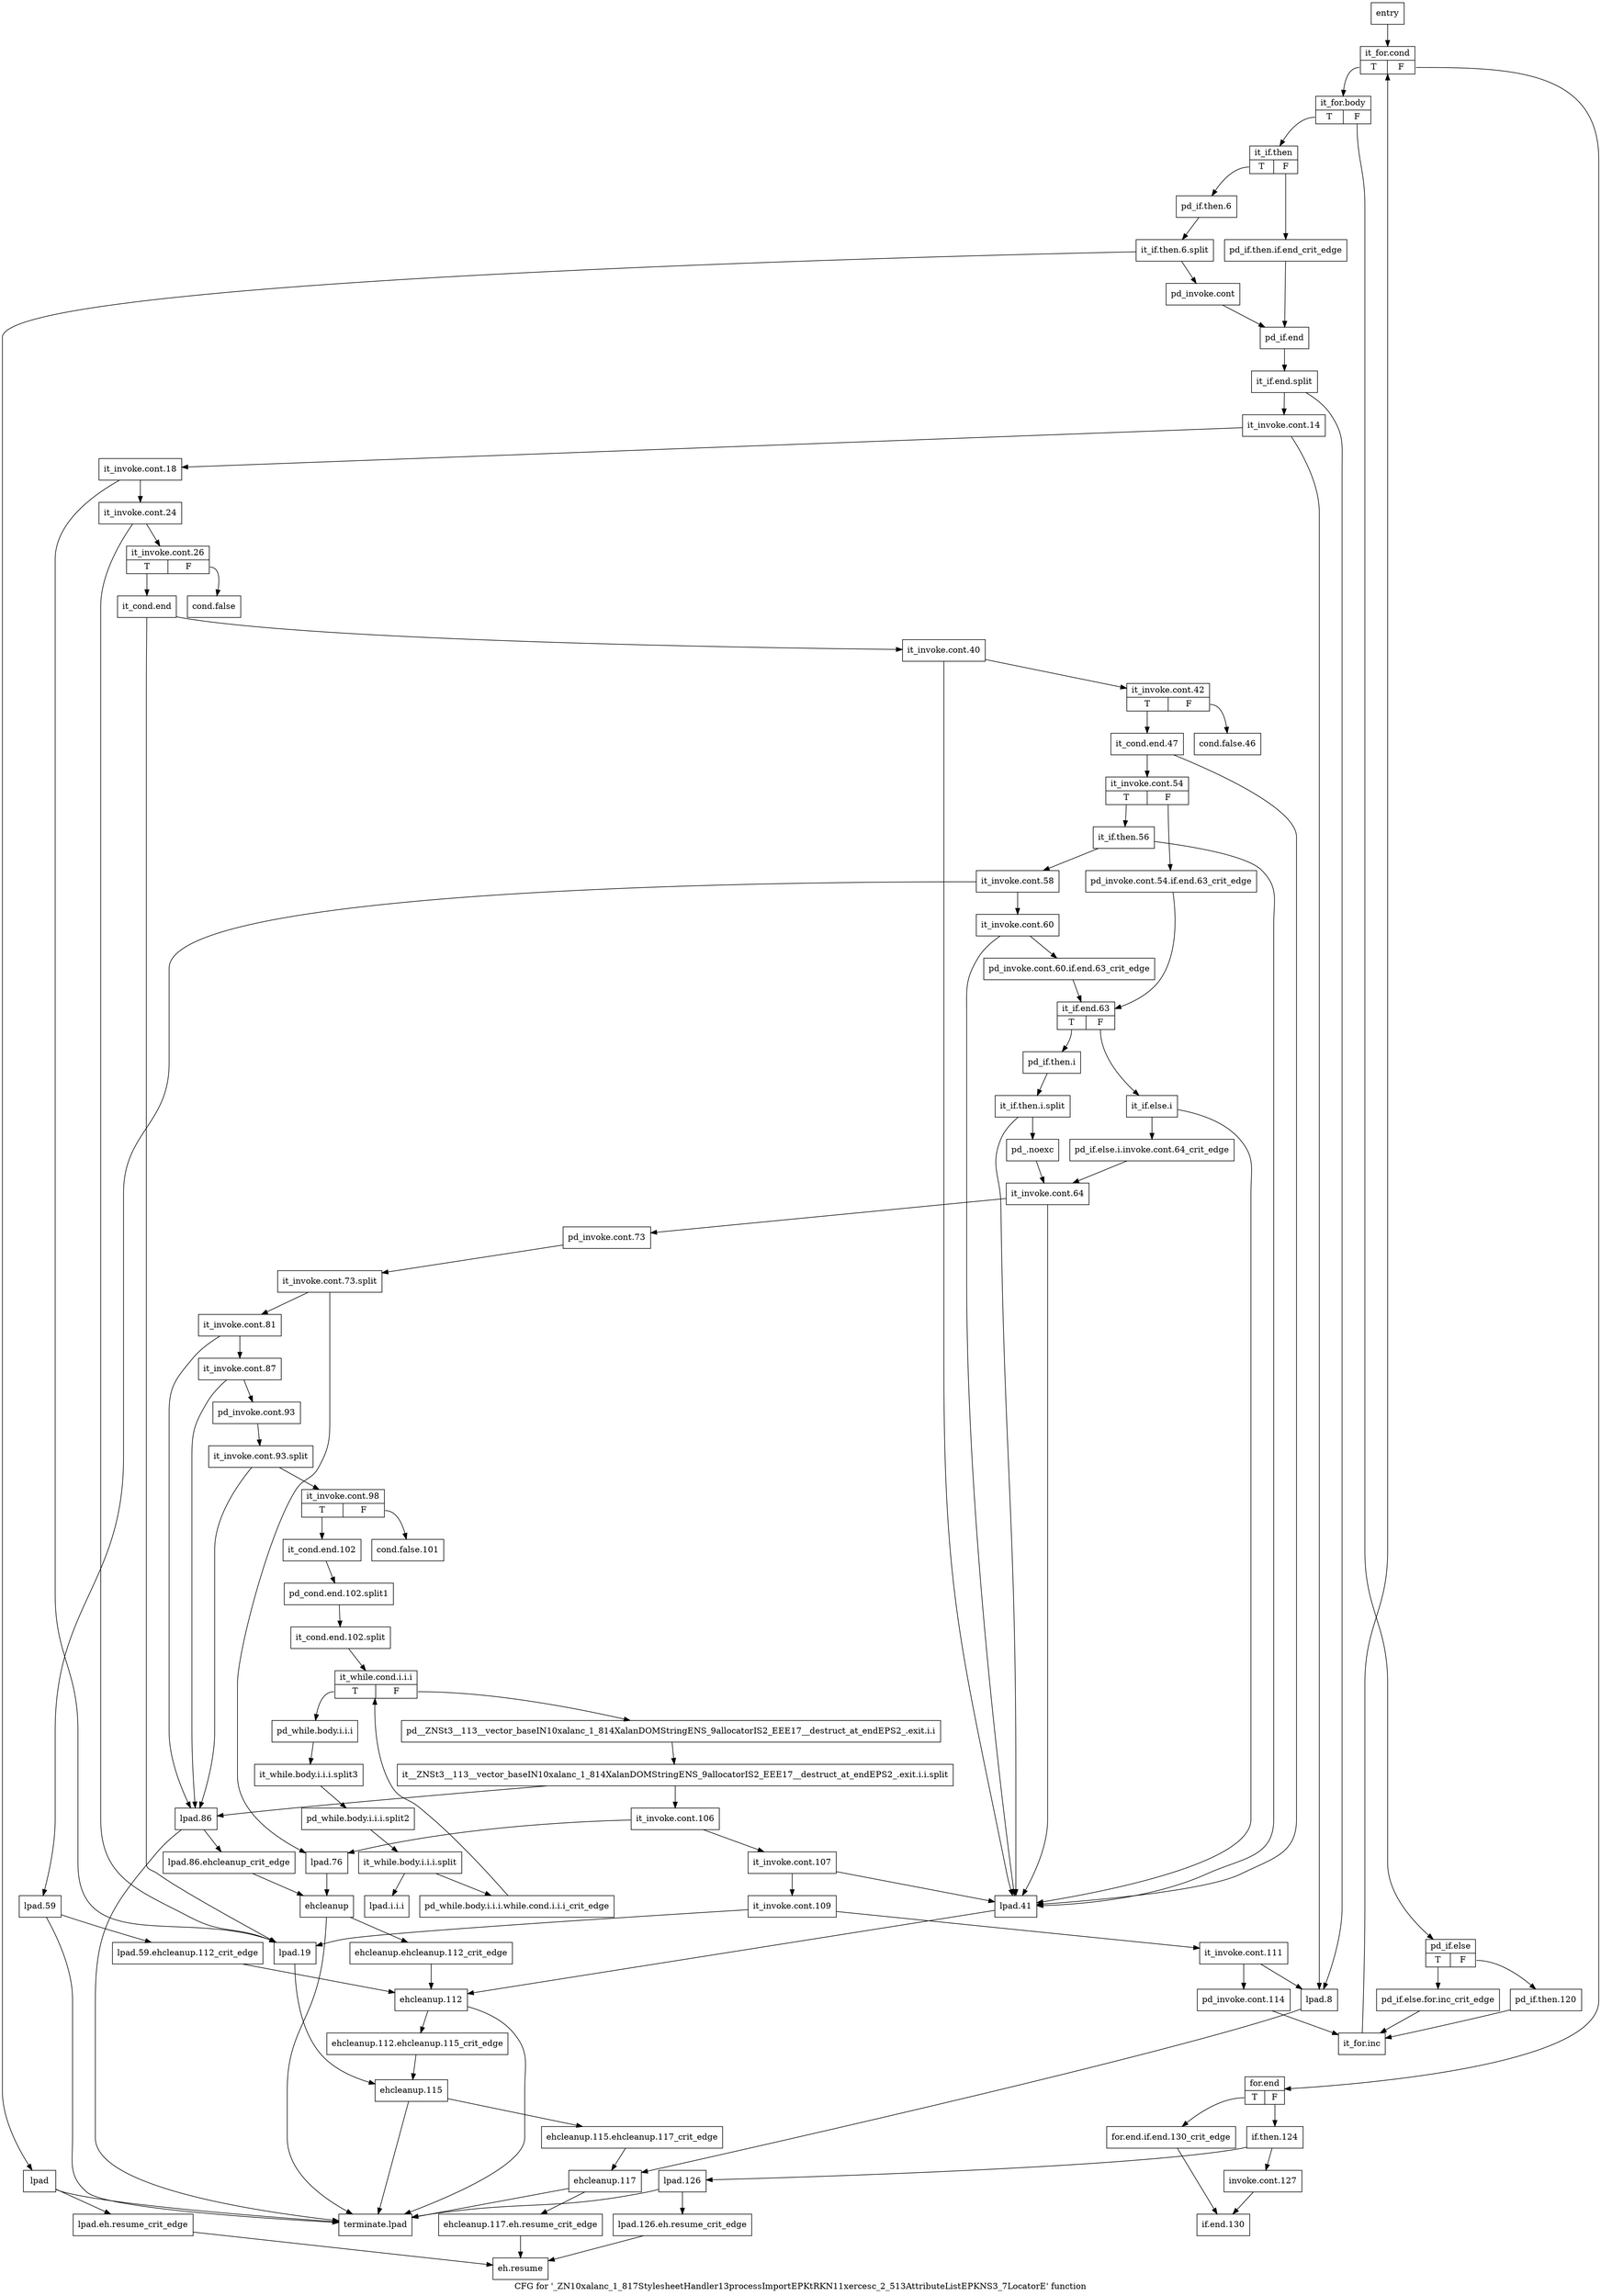 digraph "CFG for '_ZN10xalanc_1_817StylesheetHandler13processImportEPKtRKN11xercesc_2_513AttributeListEPKNS3_7LocatorE' function" {
	label="CFG for '_ZN10xalanc_1_817StylesheetHandler13processImportEPKtRKN11xercesc_2_513AttributeListEPKNS3_7LocatorE' function";

	Node0x8081a10 [shape=record,label="{entry}"];
	Node0x8081a10 -> Node0x8081a60;
	Node0x8081a60 [shape=record,label="{it_for.cond|{<s0>T|<s1>F}}"];
	Node0x8081a60:s0 -> Node0x8081ab0;
	Node0x8081a60:s1 -> Node0x80841f0;
	Node0x8081ab0 [shape=record,label="{it_for.body|{<s0>T|<s1>F}}"];
	Node0x8081ab0:s0 -> Node0x8081b00;
	Node0x8081ab0:s1 -> Node0x80840b0;
	Node0x8081b00 [shape=record,label="{it_if.then|{<s0>T|<s1>F}}"];
	Node0x8081b00:s0 -> Node0x8076960;
	Node0x8081b00:s1 -> Node0x8081b50;
	Node0x8081b50 [shape=record,label="{pd_if.then.if.end_crit_edge}"];
	Node0x8081b50 -> Node0x8082f30;
	Node0x8076960 [shape=record,label="{pd_if.then.6}"];
	Node0x8076960 -> Node0xc4ad610;
	Node0xc4ad610 [shape=record,label="{it_if.then.6.split}"];
	Node0xc4ad610 -> Node0x80769b0;
	Node0xc4ad610 -> Node0x8082e90;
	Node0x80769b0 [shape=record,label="{pd_invoke.cont}"];
	Node0x80769b0 -> Node0x8082f30;
	Node0x8082e90 [shape=record,label="{lpad}"];
	Node0x8082e90 -> Node0x8082ee0;
	Node0x8082e90 -> Node0x8084470;
	Node0x8082ee0 [shape=record,label="{lpad.eh.resume_crit_edge}"];
	Node0x8082ee0 -> Node0x8084420;
	Node0x8082f30 [shape=record,label="{pd_if.end}"];
	Node0x8082f30 -> Node0xc4ad480;
	Node0xc4ad480 [shape=record,label="{it_if.end.split}"];
	Node0xc4ad480 -> Node0x8082f80;
	Node0xc4ad480 -> Node0x8083110;
	Node0x8082f80 [shape=record,label="{it_invoke.cont.14}"];
	Node0x8082f80 -> Node0x8082fd0;
	Node0x8082f80 -> Node0x8083110;
	Node0x8082fd0 [shape=record,label="{it_invoke.cont.18}"];
	Node0x8082fd0 -> Node0x8083020;
	Node0x8082fd0 -> Node0x8083160;
	Node0x8083020 [shape=record,label="{it_invoke.cont.24}"];
	Node0x8083020 -> Node0x8083070;
	Node0x8083020 -> Node0x8083160;
	Node0x8083070 [shape=record,label="{it_invoke.cont.26|{<s0>T|<s1>F}}"];
	Node0x8083070:s0 -> Node0x80831b0;
	Node0x8083070:s1 -> Node0x80830c0;
	Node0x80830c0 [shape=record,label="{cond.false}"];
	Node0x8083110 [shape=record,label="{lpad.8}"];
	Node0x8083110 -> Node0x8084010;
	Node0x8083160 [shape=record,label="{lpad.19}"];
	Node0x8083160 -> Node0x8083f70;
	Node0x80831b0 [shape=record,label="{it_cond.end}"];
	Node0x80831b0 -> Node0x8083200;
	Node0x80831b0 -> Node0x8083160;
	Node0x8083200 [shape=record,label="{it_invoke.cont.40}"];
	Node0x8083200 -> Node0x8083250;
	Node0x8083200 -> Node0x80832f0;
	Node0x8083250 [shape=record,label="{it_invoke.cont.42|{<s0>T|<s1>F}}"];
	Node0x8083250:s0 -> Node0x8083340;
	Node0x8083250:s1 -> Node0x80832a0;
	Node0x80832a0 [shape=record,label="{cond.false.46}"];
	Node0x80832f0 [shape=record,label="{lpad.41}"];
	Node0x80832f0 -> Node0x8083ed0;
	Node0x8083340 [shape=record,label="{it_cond.end.47}"];
	Node0x8083340 -> Node0x8083390;
	Node0x8083340 -> Node0x80832f0;
	Node0x8083390 [shape=record,label="{it_invoke.cont.54|{<s0>T|<s1>F}}"];
	Node0x8083390:s0 -> Node0x8083430;
	Node0x8083390:s1 -> Node0x80833e0;
	Node0x80833e0 [shape=record,label="{pd_invoke.cont.54.if.end.63_crit_edge}"];
	Node0x80833e0 -> Node0x8083610;
	Node0x8083430 [shape=record,label="{it_if.then.56}"];
	Node0x8083430 -> Node0x8083480;
	Node0x8083430 -> Node0x80832f0;
	Node0x8083480 [shape=record,label="{it_invoke.cont.58}"];
	Node0x8083480 -> Node0x80834d0;
	Node0x8083480 -> Node0x8083570;
	Node0x80834d0 [shape=record,label="{it_invoke.cont.60}"];
	Node0x80834d0 -> Node0x8083520;
	Node0x80834d0 -> Node0x80832f0;
	Node0x8083520 [shape=record,label="{pd_invoke.cont.60.if.end.63_crit_edge}"];
	Node0x8083520 -> Node0x8083610;
	Node0x8083570 [shape=record,label="{lpad.59}"];
	Node0x8083570 -> Node0x80835c0;
	Node0x8083570 -> Node0x8084470;
	Node0x80835c0 [shape=record,label="{lpad.59.ehcleanup.112_crit_edge}"];
	Node0x80835c0 -> Node0x8083ed0;
	Node0x8083610 [shape=record,label="{it_if.end.63|{<s0>T|<s1>F}}"];
	Node0x8083610:s0 -> Node0x8083660;
	Node0x8083610:s1 -> Node0x8083700;
	Node0x8083660 [shape=record,label="{pd_if.then.i}"];
	Node0x8083660 -> Node0xc493cc0;
	Node0xc493cc0 [shape=record,label="{it_if.then.i.split}"];
	Node0xc493cc0 -> Node0x80836b0;
	Node0xc493cc0 -> Node0x80832f0;
	Node0x80836b0 [shape=record,label="{pd_.noexc}"];
	Node0x80836b0 -> Node0x80837a0;
	Node0x8083700 [shape=record,label="{it_if.else.i}"];
	Node0x8083700 -> Node0x8083750;
	Node0x8083700 -> Node0x80832f0;
	Node0x8083750 [shape=record,label="{pd_if.else.i.invoke.cont.64_crit_edge}"];
	Node0x8083750 -> Node0x80837a0;
	Node0x80837a0 [shape=record,label="{it_invoke.cont.64}"];
	Node0x80837a0 -> Node0x80837f0;
	Node0x80837a0 -> Node0x80832f0;
	Node0x80837f0 [shape=record,label="{pd_invoke.cont.73}"];
	Node0x80837f0 -> Node0xc4ad980;
	Node0xc4ad980 [shape=record,label="{it_invoke.cont.73.split}"];
	Node0xc4ad980 -> Node0x8083840;
	Node0xc4ad980 -> Node0x80839d0;
	Node0x8083840 [shape=record,label="{it_invoke.cont.81}"];
	Node0x8083840 -> Node0x8083890;
	Node0x8083840 -> Node0x8083a20;
	Node0x8083890 [shape=record,label="{it_invoke.cont.87}"];
	Node0x8083890 -> Node0x80838e0;
	Node0x8083890 -> Node0x8083a20;
	Node0x80838e0 [shape=record,label="{pd_invoke.cont.93}"];
	Node0x80838e0 -> Node0xc51c210;
	Node0xc51c210 [shape=record,label="{it_invoke.cont.93.split}"];
	Node0xc51c210 -> Node0x8083930;
	Node0xc51c210 -> Node0x8083a20;
	Node0x8083930 [shape=record,label="{it_invoke.cont.98|{<s0>T|<s1>F}}"];
	Node0x8083930:s0 -> Node0x8083ac0;
	Node0x8083930:s1 -> Node0x8083980;
	Node0x8083980 [shape=record,label="{cond.false.101}"];
	Node0x80839d0 [shape=record,label="{lpad.76}"];
	Node0x80839d0 -> Node0x8083e30;
	Node0x8083a20 [shape=record,label="{lpad.86}"];
	Node0x8083a20 -> Node0x8083a70;
	Node0x8083a20 -> Node0x8084470;
	Node0x8083a70 [shape=record,label="{lpad.86.ehcleanup_crit_edge}"];
	Node0x8083a70 -> Node0x8083e30;
	Node0x8083ac0 [shape=record,label="{it_cond.end.102}"];
	Node0x8083ac0 -> Node0xc4ad6b0;
	Node0xc4ad6b0 [shape=record,label="{pd_cond.end.102.split1}"];
	Node0xc4ad6b0 -> Node0xc4ad8c0;
	Node0xc4ad8c0 [shape=record,label="{it_cond.end.102.split}"];
	Node0xc4ad8c0 -> Node0x8083b10;
	Node0x8083b10 [shape=record,label="{it_while.cond.i.i.i|{<s0>T|<s1>F}}"];
	Node0x8083b10:s0 -> Node0x8083b60;
	Node0x8083b10:s1 -> Node0x8083c50;
	Node0x8083b60 [shape=record,label="{pd_while.body.i.i.i}"];
	Node0x8083b60 -> Node0xc51c100;
	Node0xc51c100 [shape=record,label="{it_while.body.i.i.i.split3}"];
	Node0xc51c100 -> Node0xc51bfd0;
	Node0xc51bfd0 [shape=record,label="{pd_while.body.i.i.i.split2}"];
	Node0xc51bfd0 -> Node0xc4c3fb0;
	Node0xc4c3fb0 [shape=record,label="{it_while.body.i.i.i.split}"];
	Node0xc4c3fb0 -> Node0x8083bb0;
	Node0xc4c3fb0 -> Node0x8083c00;
	Node0x8083bb0 [shape=record,label="{pd_while.body.i.i.i.while.cond.i.i.i_crit_edge}"];
	Node0x8083bb0 -> Node0x8083b10;
	Node0x8083c00 [shape=record,label="{lpad.i.i.i}"];
	Node0x8083c50 [shape=record,label="{pd__ZNSt3__113__vector_baseIN10xalanc_1_814XalanDOMStringENS_9allocatorIS2_EEE17__destruct_at_endEPS2_.exit.i.i}"];
	Node0x8083c50 -> Node0xc4adb90;
	Node0xc4adb90 [shape=record,label="{it__ZNSt3__113__vector_baseIN10xalanc_1_814XalanDOMStringENS_9allocatorIS2_EEE17__destruct_at_endEPS2_.exit.i.i.split}"];
	Node0xc4adb90 -> Node0x8083ca0;
	Node0xc4adb90 -> Node0x8083a20;
	Node0x8083ca0 [shape=record,label="{it_invoke.cont.106}"];
	Node0x8083ca0 -> Node0x8083cf0;
	Node0x8083ca0 -> Node0x80839d0;
	Node0x8083cf0 [shape=record,label="{it_invoke.cont.107}"];
	Node0x8083cf0 -> Node0x8083d40;
	Node0x8083cf0 -> Node0x80832f0;
	Node0x8083d40 [shape=record,label="{it_invoke.cont.109}"];
	Node0x8083d40 -> Node0x8083d90;
	Node0x8083d40 -> Node0x8083160;
	Node0x8083d90 [shape=record,label="{it_invoke.cont.111}"];
	Node0x8083d90 -> Node0x8083de0;
	Node0x8083d90 -> Node0x8083110;
	Node0x8083de0 [shape=record,label="{pd_invoke.cont.114}"];
	Node0x8083de0 -> Node0x80841a0;
	Node0x8083e30 [shape=record,label="{ehcleanup}"];
	Node0x8083e30 -> Node0x8083e80;
	Node0x8083e30 -> Node0x8084470;
	Node0x8083e80 [shape=record,label="{ehcleanup.ehcleanup.112_crit_edge}"];
	Node0x8083e80 -> Node0x8083ed0;
	Node0x8083ed0 [shape=record,label="{ehcleanup.112}"];
	Node0x8083ed0 -> Node0x8083f20;
	Node0x8083ed0 -> Node0x8084470;
	Node0x8083f20 [shape=record,label="{ehcleanup.112.ehcleanup.115_crit_edge}"];
	Node0x8083f20 -> Node0x8083f70;
	Node0x8083f70 [shape=record,label="{ehcleanup.115}"];
	Node0x8083f70 -> Node0x8083fc0;
	Node0x8083f70 -> Node0x8084470;
	Node0x8083fc0 [shape=record,label="{ehcleanup.115.ehcleanup.117_crit_edge}"];
	Node0x8083fc0 -> Node0x8084010;
	Node0x8084010 [shape=record,label="{ehcleanup.117}"];
	Node0x8084010 -> Node0x8084060;
	Node0x8084010 -> Node0x8084470;
	Node0x8084060 [shape=record,label="{ehcleanup.117.eh.resume_crit_edge}"];
	Node0x8084060 -> Node0x8084420;
	Node0x80840b0 [shape=record,label="{pd_if.else|{<s0>T|<s1>F}}"];
	Node0x80840b0:s0 -> Node0x8084100;
	Node0x80840b0:s1 -> Node0x8084150;
	Node0x8084100 [shape=record,label="{pd_if.else.for.inc_crit_edge}"];
	Node0x8084100 -> Node0x80841a0;
	Node0x8084150 [shape=record,label="{pd_if.then.120}"];
	Node0x8084150 -> Node0x80841a0;
	Node0x80841a0 [shape=record,label="{it_for.inc}"];
	Node0x80841a0 -> Node0x8081a60;
	Node0x80841f0 [shape=record,label="{for.end|{<s0>T|<s1>F}}"];
	Node0x80841f0:s0 -> Node0x8084240;
	Node0x80841f0:s1 -> Node0x8084290;
	Node0x8084240 [shape=record,label="{for.end.if.end.130_crit_edge}"];
	Node0x8084240 -> Node0x80843d0;
	Node0x8084290 [shape=record,label="{if.then.124}"];
	Node0x8084290 -> Node0x80842e0;
	Node0x8084290 -> Node0x8084330;
	Node0x80842e0 [shape=record,label="{invoke.cont.127}"];
	Node0x80842e0 -> Node0x80843d0;
	Node0x8084330 [shape=record,label="{lpad.126}"];
	Node0x8084330 -> Node0x8084380;
	Node0x8084330 -> Node0x8084470;
	Node0x8084380 [shape=record,label="{lpad.126.eh.resume_crit_edge}"];
	Node0x8084380 -> Node0x8084420;
	Node0x80843d0 [shape=record,label="{if.end.130}"];
	Node0x8084420 [shape=record,label="{eh.resume}"];
	Node0x8084470 [shape=record,label="{terminate.lpad}"];
}
